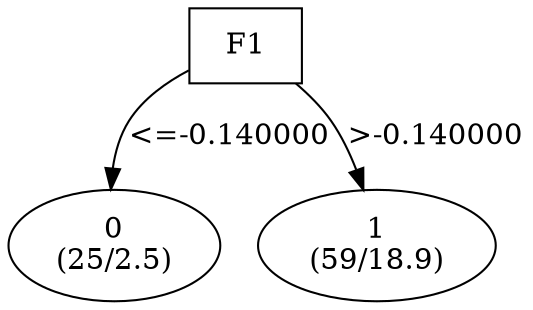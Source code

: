 digraph YaDT {
n0 [ shape=box, label="F1\n"]
n0 -> n1 [label="<=-0.140000"]
n1 [ shape=ellipse, label="0\n(25/2.5)"]
n0 -> n2 [label=">-0.140000"]
n2 [ shape=ellipse, label="1\n(59/18.9)"]
}
